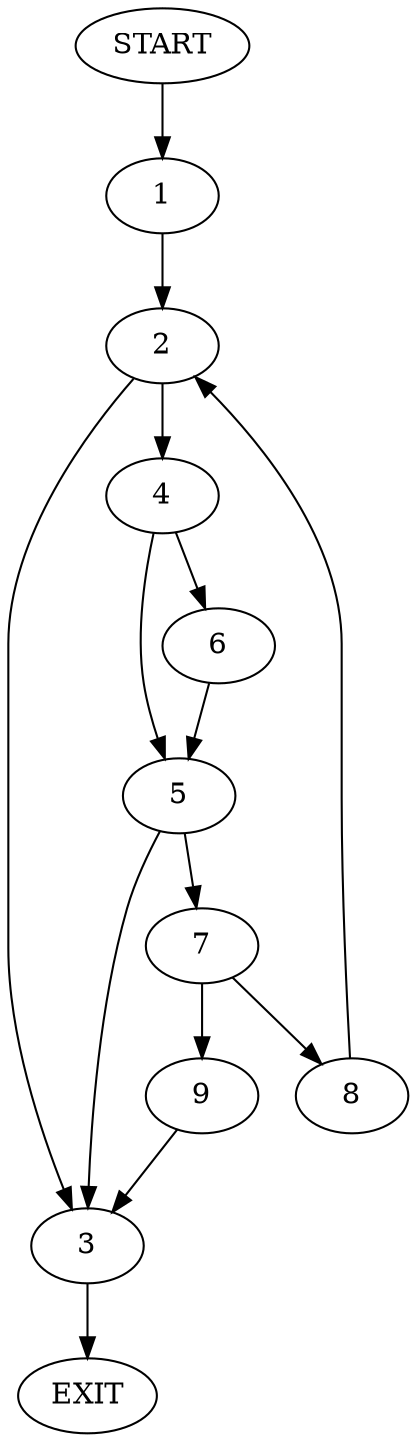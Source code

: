 digraph {
0 [label="START"]
10 [label="EXIT"]
0 -> 1
1 -> 2
2 -> 3
2 -> 4
3 -> 10
4 -> 5
4 -> 6
6 -> 5
5 -> 3
5 -> 7
7 -> 8
7 -> 9
8 -> 2
9 -> 3
}
